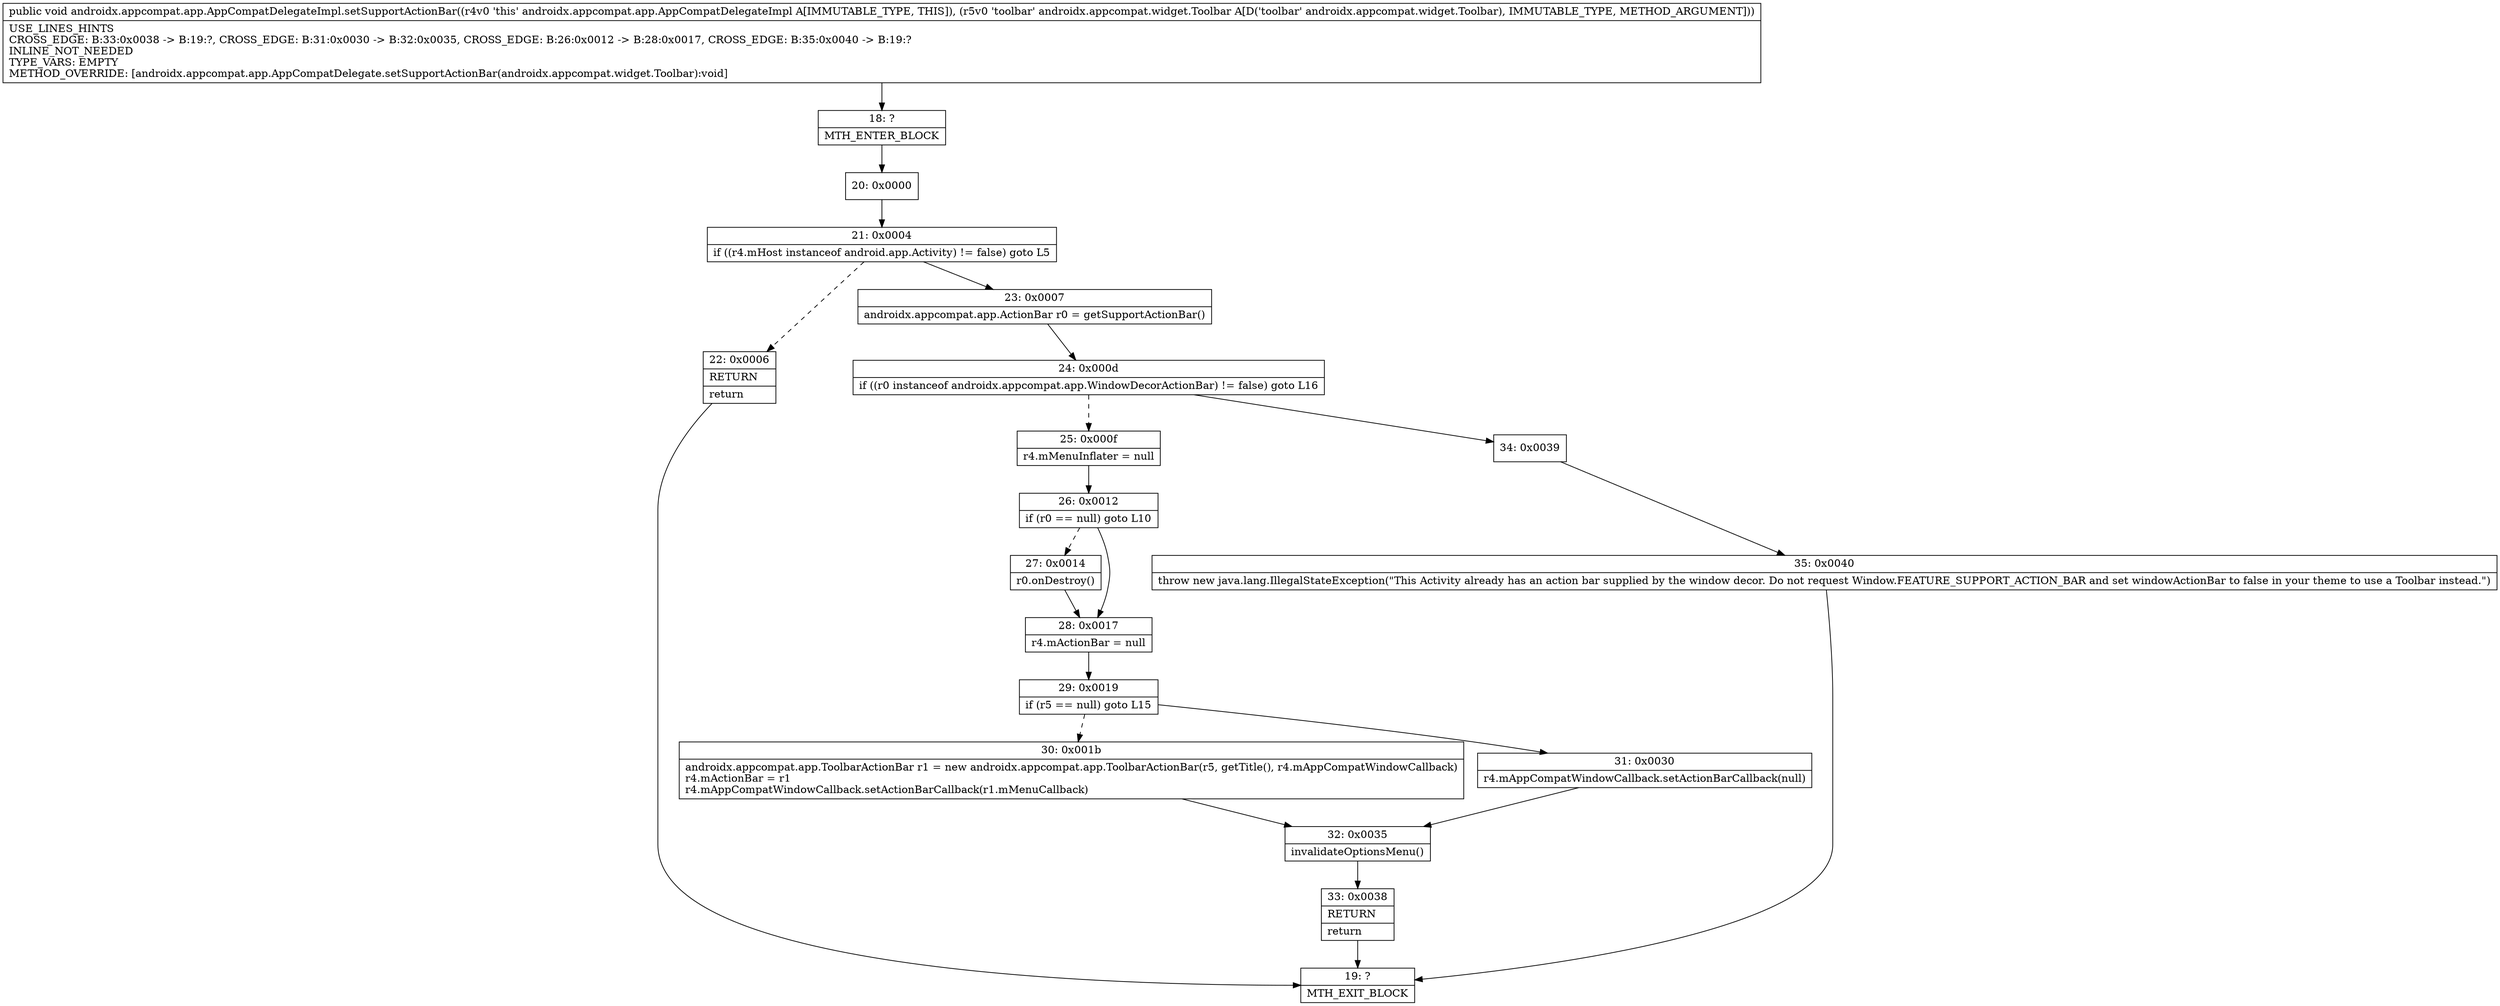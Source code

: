 digraph "CFG forandroidx.appcompat.app.AppCompatDelegateImpl.setSupportActionBar(Landroidx\/appcompat\/widget\/Toolbar;)V" {
Node_18 [shape=record,label="{18\:\ ?|MTH_ENTER_BLOCK\l}"];
Node_20 [shape=record,label="{20\:\ 0x0000}"];
Node_21 [shape=record,label="{21\:\ 0x0004|if ((r4.mHost instanceof android.app.Activity) != false) goto L5\l}"];
Node_22 [shape=record,label="{22\:\ 0x0006|RETURN\l|return\l}"];
Node_19 [shape=record,label="{19\:\ ?|MTH_EXIT_BLOCK\l}"];
Node_23 [shape=record,label="{23\:\ 0x0007|androidx.appcompat.app.ActionBar r0 = getSupportActionBar()\l}"];
Node_24 [shape=record,label="{24\:\ 0x000d|if ((r0 instanceof androidx.appcompat.app.WindowDecorActionBar) != false) goto L16\l}"];
Node_25 [shape=record,label="{25\:\ 0x000f|r4.mMenuInflater = null\l}"];
Node_26 [shape=record,label="{26\:\ 0x0012|if (r0 == null) goto L10\l}"];
Node_27 [shape=record,label="{27\:\ 0x0014|r0.onDestroy()\l}"];
Node_28 [shape=record,label="{28\:\ 0x0017|r4.mActionBar = null\l}"];
Node_29 [shape=record,label="{29\:\ 0x0019|if (r5 == null) goto L15\l}"];
Node_30 [shape=record,label="{30\:\ 0x001b|androidx.appcompat.app.ToolbarActionBar r1 = new androidx.appcompat.app.ToolbarActionBar(r5, getTitle(), r4.mAppCompatWindowCallback)\lr4.mActionBar = r1\lr4.mAppCompatWindowCallback.setActionBarCallback(r1.mMenuCallback)\l}"];
Node_32 [shape=record,label="{32\:\ 0x0035|invalidateOptionsMenu()\l}"];
Node_33 [shape=record,label="{33\:\ 0x0038|RETURN\l|return\l}"];
Node_31 [shape=record,label="{31\:\ 0x0030|r4.mAppCompatWindowCallback.setActionBarCallback(null)\l}"];
Node_34 [shape=record,label="{34\:\ 0x0039}"];
Node_35 [shape=record,label="{35\:\ 0x0040|throw new java.lang.IllegalStateException(\"This Activity already has an action bar supplied by the window decor. Do not request Window.FEATURE_SUPPORT_ACTION_BAR and set windowActionBar to false in your theme to use a Toolbar instead.\")\l}"];
MethodNode[shape=record,label="{public void androidx.appcompat.app.AppCompatDelegateImpl.setSupportActionBar((r4v0 'this' androidx.appcompat.app.AppCompatDelegateImpl A[IMMUTABLE_TYPE, THIS]), (r5v0 'toolbar' androidx.appcompat.widget.Toolbar A[D('toolbar' androidx.appcompat.widget.Toolbar), IMMUTABLE_TYPE, METHOD_ARGUMENT]))  | USE_LINES_HINTS\lCROSS_EDGE: B:33:0x0038 \-\> B:19:?, CROSS_EDGE: B:31:0x0030 \-\> B:32:0x0035, CROSS_EDGE: B:26:0x0012 \-\> B:28:0x0017, CROSS_EDGE: B:35:0x0040 \-\> B:19:?\lINLINE_NOT_NEEDED\lTYPE_VARS: EMPTY\lMETHOD_OVERRIDE: [androidx.appcompat.app.AppCompatDelegate.setSupportActionBar(androidx.appcompat.widget.Toolbar):void]\l}"];
MethodNode -> Node_18;Node_18 -> Node_20;
Node_20 -> Node_21;
Node_21 -> Node_22[style=dashed];
Node_21 -> Node_23;
Node_22 -> Node_19;
Node_23 -> Node_24;
Node_24 -> Node_25[style=dashed];
Node_24 -> Node_34;
Node_25 -> Node_26;
Node_26 -> Node_27[style=dashed];
Node_26 -> Node_28;
Node_27 -> Node_28;
Node_28 -> Node_29;
Node_29 -> Node_30[style=dashed];
Node_29 -> Node_31;
Node_30 -> Node_32;
Node_32 -> Node_33;
Node_33 -> Node_19;
Node_31 -> Node_32;
Node_34 -> Node_35;
Node_35 -> Node_19;
}

